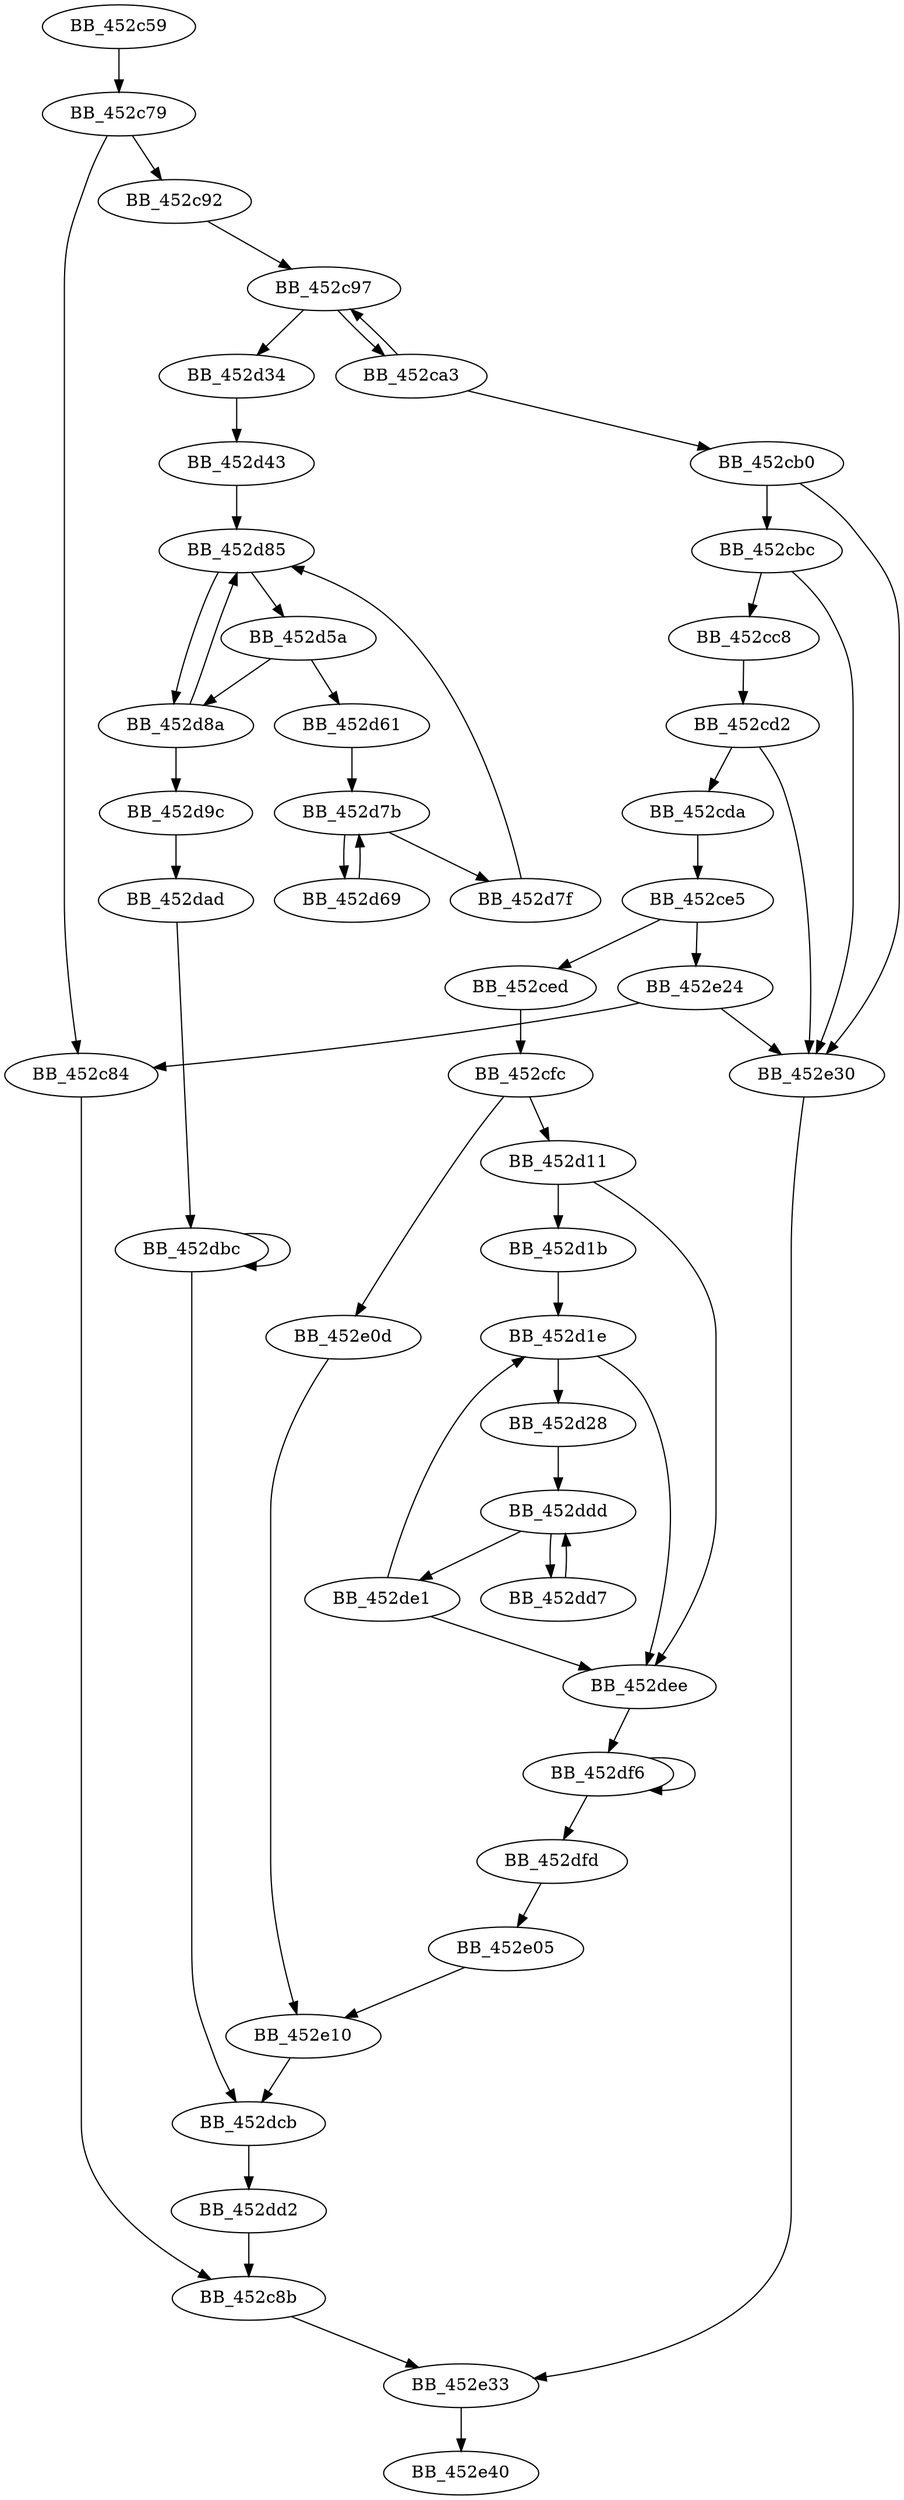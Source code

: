 DiGraph sub_452C59{
BB_452c59->BB_452c79
BB_452c79->BB_452c84
BB_452c79->BB_452c92
BB_452c84->BB_452c8b
BB_452c8b->BB_452e33
BB_452c92->BB_452c97
BB_452c97->BB_452ca3
BB_452c97->BB_452d34
BB_452ca3->BB_452c97
BB_452ca3->BB_452cb0
BB_452cb0->BB_452cbc
BB_452cb0->BB_452e30
BB_452cbc->BB_452cc8
BB_452cbc->BB_452e30
BB_452cc8->BB_452cd2
BB_452cd2->BB_452cda
BB_452cd2->BB_452e30
BB_452cda->BB_452ce5
BB_452ce5->BB_452ced
BB_452ce5->BB_452e24
BB_452ced->BB_452cfc
BB_452cfc->BB_452d11
BB_452cfc->BB_452e0d
BB_452d11->BB_452d1b
BB_452d11->BB_452dee
BB_452d1b->BB_452d1e
BB_452d1e->BB_452d28
BB_452d1e->BB_452dee
BB_452d28->BB_452ddd
BB_452d34->BB_452d43
BB_452d43->BB_452d85
BB_452d5a->BB_452d61
BB_452d5a->BB_452d8a
BB_452d61->BB_452d7b
BB_452d69->BB_452d7b
BB_452d7b->BB_452d69
BB_452d7b->BB_452d7f
BB_452d7f->BB_452d85
BB_452d85->BB_452d5a
BB_452d85->BB_452d8a
BB_452d8a->BB_452d85
BB_452d8a->BB_452d9c
BB_452d9c->BB_452dad
BB_452dad->BB_452dbc
BB_452dbc->BB_452dbc
BB_452dbc->BB_452dcb
BB_452dcb->BB_452dd2
BB_452dd2->BB_452c8b
BB_452dd7->BB_452ddd
BB_452ddd->BB_452dd7
BB_452ddd->BB_452de1
BB_452de1->BB_452d1e
BB_452de1->BB_452dee
BB_452dee->BB_452df6
BB_452df6->BB_452df6
BB_452df6->BB_452dfd
BB_452dfd->BB_452e05
BB_452e05->BB_452e10
BB_452e0d->BB_452e10
BB_452e10->BB_452dcb
BB_452e24->BB_452c84
BB_452e24->BB_452e30
BB_452e30->BB_452e33
BB_452e33->BB_452e40
}
